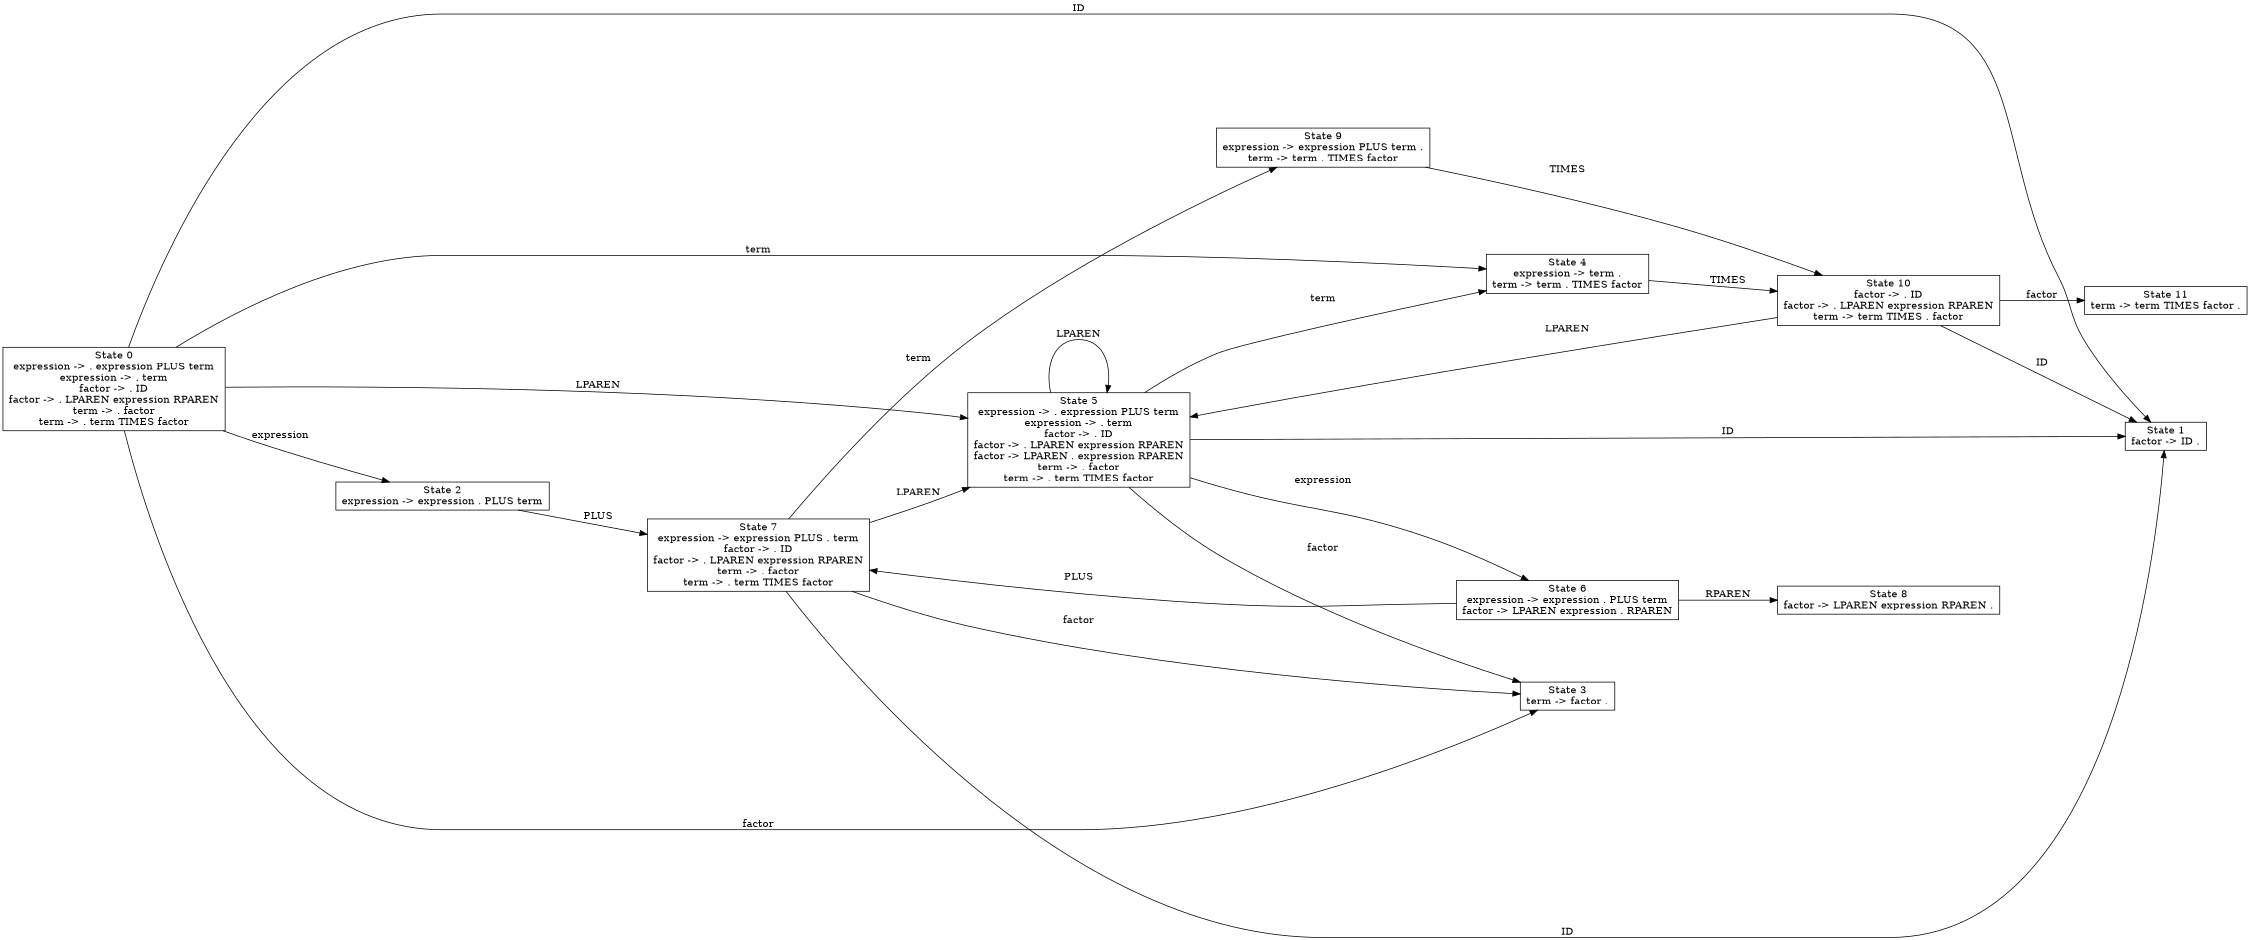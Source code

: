 digraph LR0 {
	rankdir=LR size="15,10"
	fontsize=14
	ranksep=1
	nodesep=1
	0 [label="State 0
expression -> . expression PLUS term
expression -> . term
factor -> . ID
factor -> . LPAREN expression RPAREN
term -> . factor
term -> . term TIMES factor" shape=rectangle]
	1 [label="State 1
factor -> ID ." shape=rectangle]
	2 [label="State 2
expression -> expression . PLUS term" shape=rectangle]
	3 [label="State 3
term -> factor ." shape=rectangle]
	4 [label="State 4
expression -> term .
term -> term . TIMES factor" shape=rectangle]
	5 [label="State 5
expression -> . expression PLUS term
expression -> . term
factor -> . ID
factor -> . LPAREN expression RPAREN
factor -> LPAREN . expression RPAREN
term -> . factor
term -> . term TIMES factor" shape=rectangle]
	6 [label="State 6
expression -> expression . PLUS term
factor -> LPAREN expression . RPAREN" shape=rectangle]
	7 [label="State 7
expression -> expression PLUS . term
factor -> . ID
factor -> . LPAREN expression RPAREN
term -> . factor
term -> . term TIMES factor" shape=rectangle]
	8 [label="State 8
factor -> LPAREN expression RPAREN ." shape=rectangle]
	9 [label="State 9
expression -> expression PLUS term .
term -> term . TIMES factor" shape=rectangle]
	10 [label="State 10
factor -> . ID
factor -> . LPAREN expression RPAREN
term -> term TIMES . factor" shape=rectangle]
	11 [label="State 11
term -> term TIMES factor ." shape=rectangle]
	0 -> 1 [label=ID]
	0 -> 5 [label=LPAREN]
	0 -> 2 [label=expression]
	0 -> 3 [label=factor]
	0 -> 4 [label=term]
	2 -> 7 [label=PLUS]
	4 -> 10 [label=TIMES]
	5 -> 1 [label=ID]
	5 -> 5 [label=LPAREN]
	5 -> 6 [label=expression]
	5 -> 3 [label=factor]
	5 -> 4 [label=term]
	6 -> 7 [label=PLUS]
	6 -> 8 [label=RPAREN]
	7 -> 1 [label=ID]
	7 -> 5 [label=LPAREN]
	7 -> 3 [label=factor]
	7 -> 9 [label=term]
	9 -> 10 [label=TIMES]
	10 -> 1 [label=ID]
	10 -> 5 [label=LPAREN]
	10 -> 11 [label=factor]
}
